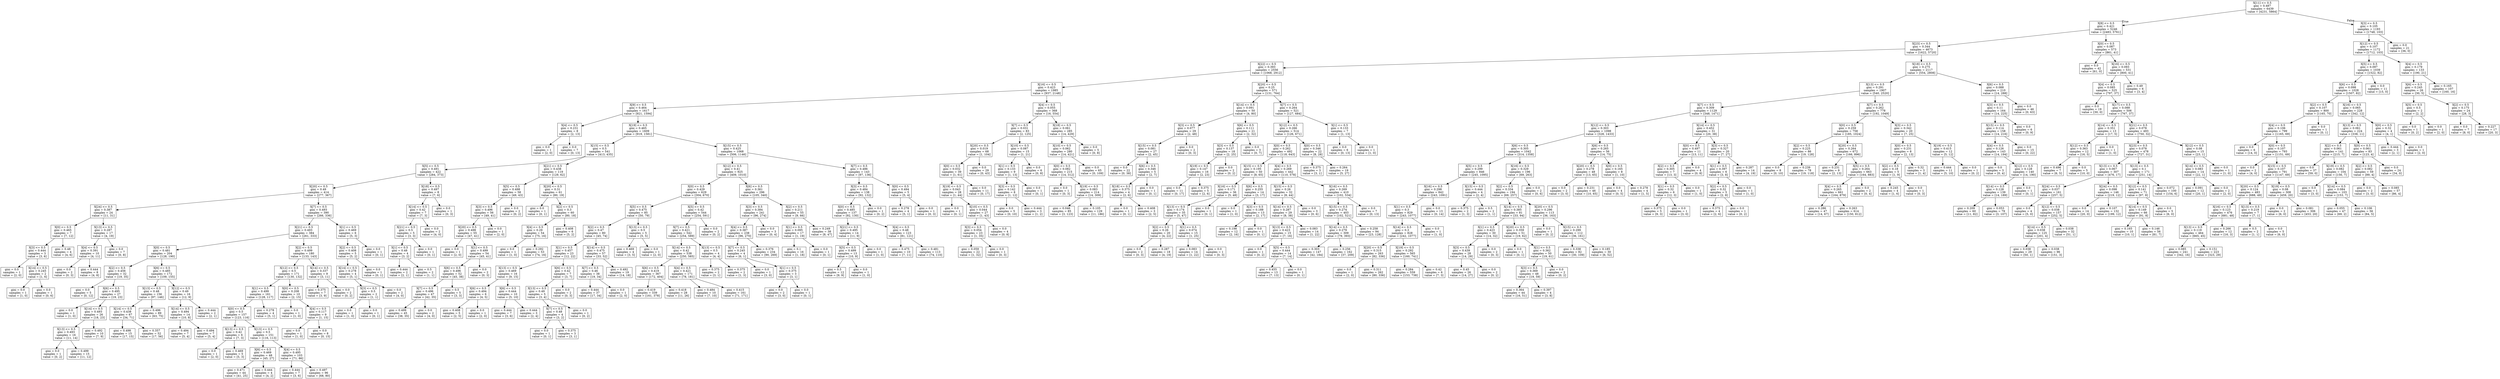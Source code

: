 digraph Tree {
node [shape=box] ;
0 [label="X[11] <= 0.5\ngini = 0.487\nsamples = 6439\nvalue = [4231, 5864]"] ;
1 [label="X[8] <= 0.5\ngini = 0.421\nsamples = 5246\nvalue = [2483, 5761]"] ;
0 -> 1 [labeldistance=2.5, labelangle=45, headlabel="True"] ;
2 [label="X[23] <= 0.5\ngini = 0.344\nsamples = 4673\nvalue = [1622, 5720]"] ;
1 -> 2 ;
3 [label="X[22] <= 0.5\ngini = 0.393\nsamples = 2556\nvalue = [1068, 2912]"] ;
2 -> 3 ;
4 [label="X[16] <= 0.5\ngini = 0.423\nsamples = 1985\nvalue = [937, 2148]"] ;
3 -> 4 ;
5 [label="X[9] <= 0.5\ngini = 0.464\nsamples = 1617\nvalue = [921, 1594]"] ;
4 -> 5 ;
6 [label="X[4] <= 0.5\ngini = 0.231\nsamples = 8\nvalue = [2, 13]"] ;
5 -> 6 ;
7 [label="gini = 0.0\nsamples = 1\nvalue = [2, 0]"] ;
6 -> 7 ;
8 [label="gini = 0.0\nsamples = 7\nvalue = [0, 13]"] ;
6 -> 8 ;
9 [label="X[19] <= 0.5\ngini = 0.465\nsamples = 1609\nvalue = [919, 1581]"] ;
5 -> 9 ;
10 [label="X[15] <= 0.5\ngini = 0.5\nsamples = 541\nvalue = [413, 435]"] ;
9 -> 10 ;
11 [label="X[5] <= 0.5\ngini = 0.491\nsamples = 422\nvalue = [284, 373]"] ;
10 -> 11 ;
12 [label="X[20] <= 0.5\ngini = 0.49\nsamples = 414\nvalue = [277, 367]"] ;
11 -> 12 ;
13 [label="X[24] <= 0.5\ngini = 0.387\nsamples = 24\nvalue = [11, 31]"] ;
12 -> 13 ;
14 [label="X[0] <= 0.5\ngini = 0.465\nsamples = 7\nvalue = [7, 12]"] ;
13 -> 14 ;
15 [label="X[3] <= 0.5\ngini = 0.444\nsamples = 3\nvalue = [3, 6]"] ;
14 -> 15 ;
16 [label="gini = 0.0\nsamples = 1\nvalue = [2, 0]"] ;
15 -> 16 ;
17 [label="X[14] <= 0.5\ngini = 0.245\nsamples = 2\nvalue = [1, 6]"] ;
15 -> 17 ;
18 [label="gini = 0.0\nsamples = 1\nvalue = [1, 0]"] ;
17 -> 18 ;
19 [label="gini = 0.0\nsamples = 1\nvalue = [0, 6]"] ;
17 -> 19 ;
20 [label="gini = 0.48\nsamples = 4\nvalue = [4, 6]"] ;
14 -> 20 ;
21 [label="X[13] <= 0.5\ngini = 0.287\nsamples = 17\nvalue = [4, 19]"] ;
13 -> 21 ;
22 [label="X[4] <= 0.5\ngini = 0.391\nsamples = 10\nvalue = [4, 11]"] ;
21 -> 22 ;
23 [label="gini = 0.0\nsamples = 2\nvalue = [0, 3]"] ;
22 -> 23 ;
24 [label="gini = 0.444\nsamples = 8\nvalue = [4, 8]"] ;
22 -> 24 ;
25 [label="gini = 0.0\nsamples = 7\nvalue = [0, 8]"] ;
21 -> 25 ;
26 [label="X[7] <= 0.5\ngini = 0.493\nsamples = 390\nvalue = [266, 336]"] ;
12 -> 26 ;
27 [label="X[21] <= 0.5\ngini = 0.493\nsamples = 384\nvalue = [261, 333]"] ;
26 -> 27 ;
28 [label="X[0] <= 0.5\ngini = 0.481\nsamples = 204\nvalue = [128, 190]"] ;
27 -> 28 ;
29 [label="X[2] <= 0.5\ngini = 0.456\nsamples = 32\nvalue = [19, 35]"] ;
28 -> 29 ;
30 [label="gini = 0.0\nsamples = 5\nvalue = [0, 12]"] ;
29 -> 30 ;
31 [label="X[6] <= 0.5\ngini = 0.495\nsamples = 27\nvalue = [19, 23]"] ;
29 -> 31 ;
32 [label="gini = 0.0\nsamples = 1\nvalue = [1, 0]"] ;
31 -> 32 ;
33 [label="X[14] <= 0.5\ngini = 0.493\nsamples = 26\nvalue = [18, 23]"] ;
31 -> 33 ;
34 [label="X[13] <= 0.5\ngini = 0.493\nsamples = 16\nvalue = [11, 14]"] ;
33 -> 34 ;
35 [label="gini = 0.0\nsamples = 1\nvalue = [0, 2]"] ;
34 -> 35 ;
36 [label="gini = 0.499\nsamples = 15\nvalue = [11, 12]"] ;
34 -> 36 ;
37 [label="gini = 0.492\nsamples = 10\nvalue = [7, 9]"] ;
33 -> 37 ;
38 [label="X[6] <= 0.5\ngini = 0.485\nsamples = 172\nvalue = [109, 155]"] ;
28 -> 38 ;
39 [label="X[13] <= 0.5\ngini = 0.48\nsamples = 156\nvalue = [97, 146]"] ;
38 -> 39 ;
40 [label="X[14] <= 0.5\ngini = 0.438\nsamples = 67\nvalue = [34, 71]"] ;
39 -> 40 ;
41 [label="gini = 0.498\nsamples = 15\nvalue = [17, 15]"] ;
40 -> 41 ;
42 [label="gini = 0.357\nsamples = 52\nvalue = [17, 56]"] ;
40 -> 42 ;
43 [label="gini = 0.496\nsamples = 89\nvalue = [63, 75]"] ;
39 -> 43 ;
44 [label="X[12] <= 0.5\ngini = 0.49\nsamples = 16\nvalue = [12, 9]"] ;
38 -> 44 ;
45 [label="X[14] <= 0.5\ngini = 0.494\nsamples = 14\nvalue = [10, 8]"] ;
44 -> 45 ;
46 [label="gini = 0.494\nsamples = 7\nvalue = [5, 4]"] ;
45 -> 46 ;
47 [label="gini = 0.494\nsamples = 7\nvalue = [5, 4]"] ;
45 -> 47 ;
48 [label="gini = 0.444\nsamples = 2\nvalue = [2, 1]"] ;
44 -> 48 ;
49 [label="X[2] <= 0.5\ngini = 0.499\nsamples = 180\nvalue = [133, 143]"] ;
27 -> 49 ;
50 [label="X[12] <= 0.5\ngini = 0.5\nsamples = 171\nvalue = [130, 132]"] ;
49 -> 50 ;
51 [label="X[1] <= 0.5\ngini = 0.499\nsamples = 161\nvalue = [128, 117]"] ;
50 -> 51 ;
52 [label="X[0] <= 0.5\ngini = 0.5\nsamples = 157\nvalue = [123, 116]"] ;
51 -> 52 ;
53 [label="X[13] <= 0.5\ngini = 0.42\nsamples = 6\nvalue = [7, 3]"] ;
52 -> 53 ;
54 [label="gini = 0.0\nsamples = 1\nvalue = [2, 0]"] ;
53 -> 54 ;
55 [label="gini = 0.469\nsamples = 5\nvalue = [5, 3]"] ;
53 -> 55 ;
56 [label="X[13] <= 0.5\ngini = 0.5\nsamples = 151\nvalue = [116, 113]"] ;
52 -> 56 ;
57 [label="X[6] <= 0.5\ngini = 0.469\nsamples = 48\nvalue = [45, 27]"] ;
56 -> 57 ;
58 [label="gini = 0.471\nsamples = 44\nvalue = [41, 25]"] ;
57 -> 58 ;
59 [label="gini = 0.444\nsamples = 4\nvalue = [4, 2]"] ;
57 -> 59 ;
60 [label="X[4] <= 0.5\ngini = 0.495\nsamples = 103\nvalue = [71, 86]"] ;
56 -> 60 ;
61 [label="gini = 0.444\nsamples = 7\nvalue = [3, 6]"] ;
60 -> 61 ;
62 [label="gini = 0.497\nsamples = 96\nvalue = [68, 80]"] ;
60 -> 62 ;
63 [label="gini = 0.278\nsamples = 4\nvalue = [5, 1]"] ;
51 -> 63 ;
64 [label="X[0] <= 0.5\ngini = 0.208\nsamples = 10\nvalue = [2, 15]"] ;
50 -> 64 ;
65 [label="gini = 0.0\nsamples = 1\nvalue = [1, 0]"] ;
64 -> 65 ;
66 [label="X[4] <= 0.5\ngini = 0.117\nsamples = 9\nvalue = [1, 15]"] ;
64 -> 66 ;
67 [label="gini = 0.0\nsamples = 1\nvalue = [1, 0]"] ;
66 -> 67 ;
68 [label="gini = 0.0\nsamples = 8\nvalue = [0, 15]"] ;
66 -> 68 ;
69 [label="X[14] <= 0.5\ngini = 0.337\nsamples = 9\nvalue = [3, 11]"] ;
49 -> 69 ;
70 [label="gini = 0.375\nsamples = 7\nvalue = [3, 9]"] ;
69 -> 70 ;
71 [label="gini = 0.0\nsamples = 2\nvalue = [0, 2]"] ;
69 -> 71 ;
72 [label="X[1] <= 0.5\ngini = 0.469\nsamples = 6\nvalue = [5, 3]"] ;
26 -> 72 ;
73 [label="X[2] <= 0.5\ngini = 0.408\nsamples = 5\nvalue = [5, 2]"] ;
72 -> 73 ;
74 [label="X[14] <= 0.5\ngini = 0.278\nsamples = 4\nvalue = [5, 1]"] ;
73 -> 74 ;
75 [label="X[3] <= 0.5\ngini = 0.5\nsamples = 2\nvalue = [1, 1]"] ;
74 -> 75 ;
76 [label="gini = 0.0\nsamples = 1\nvalue = [1, 0]"] ;
75 -> 76 ;
77 [label="gini = 0.0\nsamples = 1\nvalue = [0, 1]"] ;
75 -> 77 ;
78 [label="gini = 0.0\nsamples = 2\nvalue = [4, 0]"] ;
74 -> 78 ;
79 [label="gini = 0.0\nsamples = 1\nvalue = [0, 1]"] ;
73 -> 79 ;
80 [label="gini = 0.0\nsamples = 1\nvalue = [0, 1]"] ;
72 -> 80 ;
81 [label="X[18] <= 0.5\ngini = 0.497\nsamples = 8\nvalue = [7, 6]"] ;
11 -> 81 ;
82 [label="X[14] <= 0.5\ngini = 0.42\nsamples = 7\nvalue = [7, 3]"] ;
81 -> 82 ;
83 [label="X[21] <= 0.5\ngini = 0.5\nsamples = 5\nvalue = [3, 3]"] ;
82 -> 83 ;
84 [label="X[1] <= 0.5\ngini = 0.48\nsamples = 4\nvalue = [3, 2]"] ;
83 -> 84 ;
85 [label="gini = 0.444\nsamples = 2\nvalue = [2, 1]"] ;
84 -> 85 ;
86 [label="gini = 0.5\nsamples = 2\nvalue = [1, 1]"] ;
84 -> 86 ;
87 [label="gini = 0.0\nsamples = 1\nvalue = [0, 1]"] ;
83 -> 87 ;
88 [label="gini = 0.0\nsamples = 2\nvalue = [4, 0]"] ;
82 -> 88 ;
89 [label="gini = 0.0\nsamples = 1\nvalue = [0, 3]"] ;
81 -> 89 ;
90 [label="X[21] <= 0.5\ngini = 0.438\nsamples = 119\nvalue = [129, 62]"] ;
10 -> 90 ;
91 [label="X[5] <= 0.5\ngini = 0.498\nsamples = 58\nvalue = [49, 43]"] ;
90 -> 91 ;
92 [label="X[3] <= 0.5\ngini = 0.496\nsamples = 56\nvalue = [49, 41]"] ;
91 -> 92 ;
93 [label="X[20] <= 0.5\ngini = 0.498\nsamples = 55\nvalue = [47, 41]"] ;
92 -> 93 ;
94 [label="gini = 0.0\nsamples = 1\nvalue = [2, 0]"] ;
93 -> 94 ;
95 [label="X[1] <= 0.5\ngini = 0.499\nsamples = 54\nvalue = [45, 41]"] ;
93 -> 95 ;
96 [label="X[6] <= 0.5\ngini = 0.496\nsamples = 52\nvalue = [45, 38]"] ;
95 -> 96 ;
97 [label="X[7] <= 0.5\ngini = 0.496\nsamples = 47\nvalue = [42, 35]"] ;
96 -> 97 ;
98 [label="gini = 0.499\nsamples = 45\nvalue = [38, 35]"] ;
97 -> 98 ;
99 [label="gini = 0.0\nsamples = 2\nvalue = [4, 0]"] ;
97 -> 99 ;
100 [label="gini = 0.5\nsamples = 5\nvalue = [3, 3]"] ;
96 -> 100 ;
101 [label="gini = 0.0\nsamples = 2\nvalue = [0, 3]"] ;
95 -> 101 ;
102 [label="gini = 0.0\nsamples = 1\nvalue = [2, 0]"] ;
92 -> 102 ;
103 [label="gini = 0.0\nsamples = 2\nvalue = [0, 2]"] ;
91 -> 103 ;
104 [label="X[20] <= 0.5\ngini = 0.31\nsamples = 61\nvalue = [80, 19]"] ;
90 -> 104 ;
105 [label="gini = 0.0\nsamples = 1\nvalue = [0, 1]"] ;
104 -> 105 ;
106 [label="X[2] <= 0.5\ngini = 0.3\nsamples = 60\nvalue = [80, 18]"] ;
104 -> 106 ;
107 [label="X[4] <= 0.5\ngini = 0.29\nsamples = 54\nvalue = [75, 16]"] ;
106 -> 107 ;
108 [label="gini = 0.0\nsamples = 1\nvalue = [1, 0]"] ;
107 -> 108 ;
109 [label="gini = 0.292\nsamples = 53\nvalue = [74, 16]"] ;
107 -> 109 ;
110 [label="gini = 0.408\nsamples = 6\nvalue = [5, 2]"] ;
106 -> 110 ;
111 [label="X[15] <= 0.5\ngini = 0.425\nsamples = 1068\nvalue = [506, 1146]"] ;
9 -> 111 ;
112 [label="X[12] <= 0.5\ngini = 0.41\nsamples = 925\nvalue = [409, 1010]"] ;
111 -> 112 ;
113 [label="X[0] <= 0.5\ngini = 0.429\nsamples = 629\nvalue = [304, 670]"] ;
112 -> 113 ;
114 [label="X[5] <= 0.5\ngini = 0.475\nsamples = 85\nvalue = [50, 79]"] ;
113 -> 114 ;
115 [label="X[2] <= 0.5\ngini = 0.47\nsamples = 80\nvalue = [45, 74]"] ;
114 -> 115 ;
116 [label="X[1] <= 0.5\ngini = 0.457\nsamples = 23\nvalue = [12, 22]"] ;
115 -> 116 ;
117 [label="X[13] <= 0.5\ngini = 0.469\nsamples = 16\nvalue = [9, 15]"] ;
116 -> 117 ;
118 [label="X[6] <= 0.5\ngini = 0.494\nsamples = 6\nvalue = [4, 5]"] ;
117 -> 118 ;
119 [label="gini = 0.408\nsamples = 5\nvalue = [2, 5]"] ;
118 -> 119 ;
120 [label="gini = 0.0\nsamples = 1\nvalue = [2, 0]"] ;
118 -> 120 ;
121 [label="X[6] <= 0.5\ngini = 0.444\nsamples = 10\nvalue = [5, 10]"] ;
117 -> 121 ;
122 [label="gini = 0.444\nsamples = 7\nvalue = [3, 6]"] ;
121 -> 122 ;
123 [label="gini = 0.444\nsamples = 3\nvalue = [2, 4]"] ;
121 -> 123 ;
124 [label="X[6] <= 0.5\ngini = 0.42\nsamples = 7\nvalue = [3, 7]"] ;
116 -> 124 ;
125 [label="X[13] <= 0.5\ngini = 0.49\nsamples = 5\nvalue = [3, 4]"] ;
124 -> 125 ;
126 [label="X[7] <= 0.5\ngini = 0.48\nsamples = 4\nvalue = [3, 2]"] ;
125 -> 126 ;
127 [label="gini = 0.0\nsamples = 1\nvalue = [0, 1]"] ;
126 -> 127 ;
128 [label="gini = 0.375\nsamples = 3\nvalue = [3, 1]"] ;
126 -> 128 ;
129 [label="gini = 0.0\nsamples = 1\nvalue = [0, 2]"] ;
125 -> 129 ;
130 [label="gini = 0.0\nsamples = 2\nvalue = [0, 3]"] ;
124 -> 130 ;
131 [label="X[14] <= 0.5\ngini = 0.475\nsamples = 57\nvalue = [33, 52]"] ;
115 -> 131 ;
132 [label="X[7] <= 0.5\ngini = 0.46\nsamples = 38\nvalue = [19, 34]"] ;
131 -> 132 ;
133 [label="gini = 0.444\nsamples = 37\nvalue = [17, 34]"] ;
132 -> 133 ;
134 [label="gini = 0.0\nsamples = 1\nvalue = [2, 0]"] ;
132 -> 134 ;
135 [label="gini = 0.492\nsamples = 19\nvalue = [14, 18]"] ;
131 -> 135 ;
136 [label="X[13] <= 0.5\ngini = 0.5\nsamples = 5\nvalue = [5, 5]"] ;
114 -> 136 ;
137 [label="gini = 0.469\nsamples = 4\nvalue = [3, 5]"] ;
136 -> 137 ;
138 [label="gini = 0.0\nsamples = 1\nvalue = [2, 0]"] ;
136 -> 138 ;
139 [label="X[5] <= 0.5\ngini = 0.42\nsamples = 544\nvalue = [254, 591]"] ;
113 -> 139 ;
140 [label="X[7] <= 0.5\ngini = 0.421\nsamples = 542\nvalue = [254, 589]"] ;
139 -> 140 ;
141 [label="X[14] <= 0.5\ngini = 0.42\nsamples = 538\nvalue = [250, 585]"] ;
140 -> 141 ;
142 [label="X[6] <= 0.5\ngini = 0.419\nsamples = 367\nvalue = [172, 404]"] ;
141 -> 142 ;
143 [label="gini = 0.419\nsamples = 339\nvalue = [161, 378]"] ;
142 -> 143 ;
144 [label="gini = 0.418\nsamples = 28\nvalue = [11, 26]"] ;
142 -> 144 ;
145 [label="X[4] <= 0.5\ngini = 0.421\nsamples = 171\nvalue = [78, 181]"] ;
141 -> 145 ;
146 [label="gini = 0.484\nsamples = 10\nvalue = [7, 10]"] ;
145 -> 146 ;
147 [label="gini = 0.415\nsamples = 161\nvalue = [71, 171]"] ;
145 -> 147 ;
148 [label="X[13] <= 0.5\ngini = 0.5\nsamples = 4\nvalue = [4, 4]"] ;
140 -> 148 ;
149 [label="gini = 0.375\nsamples = 2\nvalue = [3, 1]"] ;
148 -> 149 ;
150 [label="gini = 0.375\nsamples = 2\nvalue = [1, 3]"] ;
148 -> 150 ;
151 [label="gini = 0.0\nsamples = 2\nvalue = [0, 2]"] ;
139 -> 151 ;
152 [label="X[6] <= 0.5\ngini = 0.361\nsamples = 296\nvalue = [105, 340]"] ;
112 -> 152 ;
153 [label="X[3] <= 0.5\ngini = 0.384\nsamples = 241\nvalue = [96, 274]"] ;
152 -> 153 ;
154 [label="X[4] <= 0.5\ngini = 0.387\nsamples = 238\nvalue = [96, 270]"] ;
153 -> 154 ;
155 [label="X[7] <= 0.5\ngini = 0.245\nsamples = 4\nvalue = [6, 1]"] ;
154 -> 155 ;
156 [label="gini = 0.0\nsamples = 1\nvalue = [3, 0]"] ;
155 -> 156 ;
157 [label="X[1] <= 0.5\ngini = 0.375\nsamples = 3\nvalue = [3, 1]"] ;
155 -> 157 ;
158 [label="gini = 0.0\nsamples = 2\nvalue = [3, 0]"] ;
157 -> 158 ;
159 [label="gini = 0.0\nsamples = 1\nvalue = [0, 1]"] ;
157 -> 159 ;
160 [label="gini = 0.376\nsamples = 234\nvalue = [90, 269]"] ;
154 -> 160 ;
161 [label="gini = 0.0\nsamples = 3\nvalue = [0, 4]"] ;
153 -> 161 ;
162 [label="X[2] <= 0.5\ngini = 0.211\nsamples = 55\nvalue = [9, 66]"] ;
152 -> 162 ;
163 [label="X[1] <= 0.5\ngini = 0.095\nsamples = 17\nvalue = [1, 19]"] ;
162 -> 163 ;
164 [label="gini = 0.1\nsamples = 16\nvalue = [1, 18]"] ;
163 -> 164 ;
165 [label="gini = 0.0\nsamples = 1\nvalue = [0, 1]"] ;
163 -> 165 ;
166 [label="gini = 0.249\nsamples = 38\nvalue = [8, 47]"] ;
162 -> 166 ;
167 [label="X[7] <= 0.5\ngini = 0.486\nsamples = 143\nvalue = [97, 136]"] ;
111 -> 167 ;
168 [label="X[3] <= 0.5\ngini = 0.484\nsamples = 138\nvalue = [92, 132]"] ;
167 -> 168 ;
169 [label="X[0] <= 0.5\ngini = 0.485\nsamples = 137\nvalue = [92, 130]"] ;
168 -> 169 ;
170 [label="X[21] <= 0.5\ngini = 0.495\nsamples = 14\nvalue = [11, 9]"] ;
169 -> 170 ;
171 [label="X[5] <= 0.5\ngini = 0.499\nsamples = 13\nvalue = [10, 9]"] ;
170 -> 171 ;
172 [label="gini = 0.5\nsamples = 12\nvalue = [9, 9]"] ;
171 -> 172 ;
173 [label="gini = 0.0\nsamples = 1\nvalue = [1, 0]"] ;
171 -> 173 ;
174 [label="gini = 0.0\nsamples = 1\nvalue = [1, 0]"] ;
170 -> 174 ;
175 [label="X[4] <= 0.5\ngini = 0.48\nsamples = 123\nvalue = [81, 121]"] ;
169 -> 175 ;
176 [label="gini = 0.475\nsamples = 10\nvalue = [7, 11]"] ;
175 -> 176 ;
177 [label="gini = 0.481\nsamples = 113\nvalue = [74, 110]"] ;
175 -> 177 ;
178 [label="gini = 0.0\nsamples = 1\nvalue = [0, 2]"] ;
168 -> 178 ;
179 [label="X[0] <= 0.5\ngini = 0.494\nsamples = 5\nvalue = [5, 4]"] ;
167 -> 179 ;
180 [label="gini = 0.278\nsamples = 4\nvalue = [5, 1]"] ;
179 -> 180 ;
181 [label="gini = 0.0\nsamples = 1\nvalue = [0, 3]"] ;
179 -> 181 ;
182 [label="X[4] <= 0.5\ngini = 0.055\nsamples = 368\nvalue = [16, 554]"] ;
4 -> 182 ;
183 [label="X[7] <= 0.5\ngini = 0.031\nsamples = 83\nvalue = [2, 125]"] ;
182 -> 183 ;
184 [label="X[20] <= 0.5\ngini = 0.019\nsamples = 68\nvalue = [1, 104]"] ;
183 -> 184 ;
185 [label="X[0] <= 0.5\ngini = 0.032\nsamples = 39\nvalue = [1, 61]"] ;
184 -> 185 ;
186 [label="X[19] <= 0.5\ngini = 0.043\nsamples = 28\nvalue = [1, 44]"] ;
185 -> 186 ;
187 [label="gini = 0.0\nsamples = 1\nvalue = [0, 1]"] ;
186 -> 187 ;
188 [label="X[10] <= 0.5\ngini = 0.044\nsamples = 27\nvalue = [1, 43]"] ;
186 -> 188 ;
189 [label="X[3] <= 0.5\ngini = 0.054\nsamples = 23\nvalue = [1, 35]"] ;
188 -> 189 ;
190 [label="gini = 0.059\nsamples = 22\nvalue = [1, 32]"] ;
189 -> 190 ;
191 [label="gini = 0.0\nsamples = 1\nvalue = [0, 3]"] ;
189 -> 191 ;
192 [label="gini = 0.0\nsamples = 4\nvalue = [0, 8]"] ;
188 -> 192 ;
193 [label="gini = 0.0\nsamples = 11\nvalue = [0, 17]"] ;
185 -> 193 ;
194 [label="gini = 0.0\nsamples = 29\nvalue = [0, 43]"] ;
184 -> 194 ;
195 [label="X[10] <= 0.5\ngini = 0.087\nsamples = 15\nvalue = [1, 21]"] ;
183 -> 195 ;
196 [label="X[1] <= 0.5\ngini = 0.133\nsamples = 9\nvalue = [1, 13]"] ;
195 -> 196 ;
197 [label="X[3] <= 0.5\ngini = 0.142\nsamples = 8\nvalue = [1, 12]"] ;
196 -> 197 ;
198 [label="gini = 0.0\nsamples = 5\nvalue = [0, 10]"] ;
197 -> 198 ;
199 [label="gini = 0.444\nsamples = 3\nvalue = [1, 2]"] ;
197 -> 199 ;
200 [label="gini = 0.0\nsamples = 1\nvalue = [0, 1]"] ;
196 -> 200 ;
201 [label="gini = 0.0\nsamples = 6\nvalue = [0, 8]"] ;
195 -> 201 ;
202 [label="X[18] <= 0.5\ngini = 0.061\nsamples = 285\nvalue = [14, 429]"] ;
182 -> 202 ;
203 [label="X[10] <= 0.5\ngini = 0.062\nsamples = 280\nvalue = [14, 421]"] ;
202 -> 203 ;
204 [label="X[0] <= 0.5\ngini = 0.082\nsamples = 215\nvalue = [14, 312]"] ;
203 -> 204 ;
205 [label="gini = 0.0\nsamples = 1\nvalue = [0, 3]"] ;
204 -> 205 ;
206 [label="X[19] <= 0.5\ngini = 0.083\nsamples = 214\nvalue = [14, 309]"] ;
204 -> 206 ;
207 [label="gini = 0.046\nsamples = 85\nvalue = [3, 123]"] ;
206 -> 207 ;
208 [label="gini = 0.105\nsamples = 129\nvalue = [11, 186]"] ;
206 -> 208 ;
209 [label="gini = 0.0\nsamples = 65\nvalue = [0, 109]"] ;
203 -> 209 ;
210 [label="gini = 0.0\nsamples = 5\nvalue = [0, 8]"] ;
202 -> 210 ;
211 [label="X[20] <= 0.5\ngini = 0.25\nsamples = 571\nvalue = [131, 764]"] ;
3 -> 211 ;
212 [label="X[14] <= 0.5\ngini = 0.091\nsamples = 50\nvalue = [4, 80]"] ;
211 -> 212 ;
213 [label="X[3] <= 0.5\ngini = 0.077\nsamples = 29\nvalue = [2, 48]"] ;
212 -> 213 ;
214 [label="X[15] <= 0.5\ngini = 0.081\nsamples = 27\nvalue = [2, 45]"] ;
213 -> 214 ;
215 [label="gini = 0.0\nsamples = 22\nvalue = [0, 38]"] ;
214 -> 215 ;
216 [label="X[6] <= 0.5\ngini = 0.346\nsamples = 5\nvalue = [2, 7]"] ;
214 -> 216 ;
217 [label="X[18] <= 0.5\ngini = 0.375\nsamples = 4\nvalue = [2, 6]"] ;
216 -> 217 ;
218 [label="gini = 0.0\nsamples = 1\nvalue = [0, 1]"] ;
217 -> 218 ;
219 [label="gini = 0.408\nsamples = 3\nvalue = [2, 5]"] ;
217 -> 219 ;
220 [label="gini = 0.0\nsamples = 1\nvalue = [0, 1]"] ;
216 -> 220 ;
221 [label="gini = 0.0\nsamples = 2\nvalue = [0, 3]"] ;
213 -> 221 ;
222 [label="X[6] <= 0.5\ngini = 0.111\nsamples = 21\nvalue = [2, 32]"] ;
212 -> 222 ;
223 [label="X[3] <= 0.5\ngini = 0.137\nsamples = 18\nvalue = [2, 25]"] ;
222 -> 223 ;
224 [label="X[19] <= 0.5\ngini = 0.147\nsamples = 16\nvalue = [2, 23]"] ;
223 -> 224 ;
225 [label="gini = 0.0\nsamples = 11\nvalue = [0, 17]"] ;
224 -> 225 ;
226 [label="gini = 0.375\nsamples = 5\nvalue = [2, 6]"] ;
224 -> 226 ;
227 [label="gini = 0.0\nsamples = 2\nvalue = [0, 2]"] ;
223 -> 227 ;
228 [label="gini = 0.0\nsamples = 3\nvalue = [0, 7]"] ;
222 -> 228 ;
229 [label="X[7] <= 0.5\ngini = 0.264\nsamples = 521\nvalue = [127, 684]"] ;
211 -> 229 ;
230 [label="X[12] <= 0.5\ngini = 0.266\nsamples = 514\nvalue = [126, 671]"] ;
229 -> 230 ;
231 [label="X[0] <= 0.5\ngini = 0.262\nsamples = 492\nvalue = [118, 643]"] ;
230 -> 231 ;
232 [label="X[15] <= 0.5\ngini = 0.195\nsamples = 50\nvalue = [8, 65]"] ;
231 -> 232 ;
233 [label="X[16] <= 0.5\ngini = 0.171\nsamples = 36\nvalue = [5, 48]"] ;
232 -> 233 ;
234 [label="X[13] <= 0.5\ngini = 0.174\nsamples = 35\nvalue = [5, 47]"] ;
233 -> 234 ;
235 [label="X[2] <= 0.5\ngini = 0.26\nsamples = 20\nvalue = [4, 22]"] ;
234 -> 235 ;
236 [label="gini = 0.0\nsamples = 2\nvalue = [0, 3]"] ;
235 -> 236 ;
237 [label="gini = 0.287\nsamples = 18\nvalue = [4, 19]"] ;
235 -> 237 ;
238 [label="X[1] <= 0.5\ngini = 0.074\nsamples = 15\nvalue = [1, 25]"] ;
234 -> 238 ;
239 [label="gini = 0.083\nsamples = 14\nvalue = [1, 22]"] ;
238 -> 239 ;
240 [label="gini = 0.0\nsamples = 1\nvalue = [0, 3]"] ;
238 -> 240 ;
241 [label="gini = 0.0\nsamples = 1\nvalue = [0, 1]"] ;
233 -> 241 ;
242 [label="X[6] <= 0.5\ngini = 0.255\nsamples = 14\nvalue = [3, 17]"] ;
232 -> 242 ;
243 [label="gini = 0.0\nsamples = 1\nvalue = [1, 0]"] ;
242 -> 243 ;
244 [label="X[3] <= 0.5\ngini = 0.188\nsamples = 13\nvalue = [2, 17]"] ;
242 -> 244 ;
245 [label="gini = 0.198\nsamples = 12\nvalue = [2, 16]"] ;
244 -> 245 ;
246 [label="gini = 0.0\nsamples = 1\nvalue = [0, 1]"] ;
244 -> 246 ;
247 [label="X[4] <= 0.5\ngini = 0.269\nsamples = 442\nvalue = [110, 578]"] ;
231 -> 247 ;
248 [label="X[15] <= 0.5\ngini = 0.26\nsamples = 32\nvalue = [8, 44]"] ;
247 -> 248 ;
249 [label="X[14] <= 0.5\ngini = 0.287\nsamples = 29\nvalue = [8, 38]"] ;
248 -> 249 ;
250 [label="X[13] <= 0.5\ngini = 0.423\nsamples = 15\nvalue = [7, 16]"] ;
249 -> 250 ;
251 [label="gini = 0.0\nsamples = 1\nvalue = [0, 2]"] ;
250 -> 251 ;
252 [label="X[5] <= 0.5\ngini = 0.444\nsamples = 14\nvalue = [7, 14]"] ;
250 -> 252 ;
253 [label="gini = 0.455\nsamples = 13\nvalue = [7, 13]"] ;
252 -> 253 ;
254 [label="gini = 0.0\nsamples = 1\nvalue = [0, 1]"] ;
252 -> 254 ;
255 [label="gini = 0.083\nsamples = 14\nvalue = [1, 22]"] ;
249 -> 255 ;
256 [label="gini = 0.0\nsamples = 3\nvalue = [0, 6]"] ;
248 -> 256 ;
257 [label="X[16] <= 0.5\ngini = 0.269\nsamples = 410\nvalue = [102, 534]"] ;
247 -> 257 ;
258 [label="X[15] <= 0.5\ngini = 0.274\nsamples = 403\nvalue = [102, 521]"] ;
257 -> 258 ;
259 [label="X[14] <= 0.5\ngini = 0.279\nsamples = 309\nvalue = [79, 393]"] ;
258 -> 259 ;
260 [label="gini = 0.303\nsamples = 147\nvalue = [42, 184]"] ;
259 -> 260 ;
261 [label="gini = 0.256\nsamples = 162\nvalue = [37, 209]"] ;
259 -> 261 ;
262 [label="gini = 0.258\nsamples = 94\nvalue = [23, 128]"] ;
258 -> 262 ;
263 [label="gini = 0.0\nsamples = 7\nvalue = [0, 13]"] ;
257 -> 263 ;
264 [label="X[0] <= 0.5\ngini = 0.346\nsamples = 22\nvalue = [8, 28]"] ;
230 -> 264 ;
265 [label="gini = 0.375\nsamples = 3\nvalue = [3, 1]"] ;
264 -> 265 ;
266 [label="gini = 0.264\nsamples = 19\nvalue = [5, 27]"] ;
264 -> 266 ;
267 [label="X[1] <= 0.5\ngini = 0.133\nsamples = 7\nvalue = [1, 13]"] ;
229 -> 267 ;
268 [label="gini = 0.0\nsamples = 6\nvalue = [0, 13]"] ;
267 -> 268 ;
269 [label="gini = 0.0\nsamples = 1\nvalue = [1, 0]"] ;
267 -> 269 ;
270 [label="X[18] <= 0.5\ngini = 0.275\nsamples = 2117\nvalue = [554, 2808]"] ;
2 -> 270 ;
271 [label="X[13] <= 0.5\ngini = 0.291\nsamples = 1907\nvalue = [540, 2520]"] ;
270 -> 271 ;
272 [label="X[7] <= 0.5\ngini = 0.309\nsamples = 1129\nvalue = [348, 1471]"] ;
271 -> 272 ;
273 [label="X[12] <= 0.5\ngini = 0.303\nsamples = 1098\nvalue = [328, 1433]"] ;
272 -> 273 ;
274 [label="X[6] <= 0.5\ngini = 0.305\nsamples = 1042\nvalue = [314, 1358]"] ;
273 -> 274 ;
275 [label="X[5] <= 0.5\ngini = 0.299\nsamples = 846\nvalue = [245, 1095]"] ;
274 -> 275 ;
276 [label="X[16] <= 0.5\ngini = 0.298\nsamples = 842\nvalue = [243, 1091]"] ;
275 -> 276 ;
277 [label="X[1] <= 0.5\ngini = 0.3\nsamples = 829\nvalue = [243, 1077]"] ;
276 -> 277 ;
278 [label="X[14] <= 0.5\ngini = 0.3\nsamples = 828\nvalue = [242, 1077]"] ;
277 -> 278 ;
279 [label="X[20] <= 0.5\ngini = 0.315\nsamples = 263\nvalue = [82, 336]"] ;
278 -> 279 ;
280 [label="gini = 0.0\nsamples = 1\nvalue = [2, 0]"] ;
279 -> 280 ;
281 [label="gini = 0.311\nsamples = 262\nvalue = [80, 336]"] ;
279 -> 281 ;
282 [label="X[19] <= 0.5\ngini = 0.292\nsamples = 565\nvalue = [160, 741]"] ;
278 -> 282 ;
283 [label="gini = 0.284\nsamples = 559\nvalue = [153, 738]"] ;
282 -> 283 ;
284 [label="gini = 0.42\nsamples = 6\nvalue = [7, 3]"] ;
282 -> 284 ;
285 [label="gini = 0.0\nsamples = 1\nvalue = [1, 0]"] ;
277 -> 285 ;
286 [label="gini = 0.0\nsamples = 13\nvalue = [0, 14]"] ;
276 -> 286 ;
287 [label="X[15] <= 0.5\ngini = 0.444\nsamples = 4\nvalue = [2, 4]"] ;
275 -> 287 ;
288 [label="gini = 0.375\nsamples = 2\nvalue = [1, 3]"] ;
287 -> 288 ;
289 [label="gini = 0.5\nsamples = 2\nvalue = [1, 1]"] ;
287 -> 289 ;
290 [label="X[16] <= 0.5\ngini = 0.329\nsamples = 196\nvalue = [69, 263]"] ;
274 -> 290 ;
291 [label="X[2] <= 0.5\ngini = 0.334\nsamples = 194\nvalue = [69, 257]"] ;
290 -> 291 ;
292 [label="X[14] <= 0.5\ngini = 0.385\nsamples = 81\nvalue = [33, 94]"] ;
291 -> 292 ;
293 [label="X[1] <= 0.5\ngini = 0.423\nsamples = 30\nvalue = [14, 32]"] ;
292 -> 293 ;
294 [label="X[3] <= 0.5\ngini = 0.439\nsamples = 28\nvalue = [14, 29]"] ;
293 -> 294 ;
295 [label="gini = 0.45\nsamples = 26\nvalue = [14, 27]"] ;
294 -> 295 ;
296 [label="gini = 0.0\nsamples = 2\nvalue = [0, 2]"] ;
294 -> 296 ;
297 [label="gini = 0.0\nsamples = 2\nvalue = [0, 3]"] ;
293 -> 297 ;
298 [label="X[20] <= 0.5\ngini = 0.359\nsamples = 51\nvalue = [19, 62]"] ;
292 -> 298 ;
299 [label="gini = 0.0\nsamples = 1\nvalue = [0, 1]"] ;
298 -> 299 ;
300 [label="X[1] <= 0.5\ngini = 0.362\nsamples = 50\nvalue = [19, 61]"] ;
298 -> 300 ;
301 [label="X[3] <= 0.5\ngini = 0.369\nsamples = 48\nvalue = [19, 59]"] ;
300 -> 301 ;
302 [label="gini = 0.364\nsamples = 44\nvalue = [16, 51]"] ;
301 -> 302 ;
303 [label="gini = 0.397\nsamples = 4\nvalue = [3, 8]"] ;
301 -> 303 ;
304 [label="gini = 0.0\nsamples = 2\nvalue = [0, 2]"] ;
300 -> 304 ;
305 [label="X[20] <= 0.5\ngini = 0.296\nsamples = 113\nvalue = [36, 163]"] ;
291 -> 305 ;
306 [label="gini = 0.0\nsamples = 1\nvalue = [0, 2]"] ;
305 -> 306 ;
307 [label="X[15] <= 0.5\ngini = 0.299\nsamples = 112\nvalue = [36, 161]"] ;
305 -> 307 ;
308 [label="gini = 0.338\nsamples = 82\nvalue = [30, 109]"] ;
307 -> 308 ;
309 [label="gini = 0.185\nsamples = 30\nvalue = [6, 52]"] ;
307 -> 309 ;
310 [label="gini = 0.0\nsamples = 2\nvalue = [0, 6]"] ;
290 -> 310 ;
311 [label="X[6] <= 0.5\ngini = 0.265\nsamples = 56\nvalue = [14, 75]"] ;
273 -> 311 ;
312 [label="X[20] <= 0.5\ngini = 0.278\nsamples = 48\nvalue = [13, 65]"] ;
311 -> 312 ;
313 [label="gini = 0.0\nsamples = 2\nvalue = [3, 0]"] ;
312 -> 313 ;
314 [label="gini = 0.231\nsamples = 46\nvalue = [10, 65]"] ;
312 -> 314 ;
315 [label="X[0] <= 0.5\ngini = 0.165\nsamples = 8\nvalue = [1, 10]"] ;
311 -> 315 ;
316 [label="gini = 0.0\nsamples = 4\nvalue = [0, 5]"] ;
315 -> 316 ;
317 [label="gini = 0.278\nsamples = 4\nvalue = [1, 5]"] ;
315 -> 317 ;
318 [label="X[14] <= 0.5\ngini = 0.452\nsamples = 31\nvalue = [20, 38]"] ;
272 -> 318 ;
319 [label="X[0] <= 0.5\ngini = 0.497\nsamples = 11\nvalue = [13, 11]"] ;
318 -> 319 ;
320 [label="X[2] <= 0.5\ngini = 0.305\nsamples = 7\nvalue = [13, 3]"] ;
319 -> 320 ;
321 [label="X[1] <= 0.5\ngini = 0.32\nsamples = 6\nvalue = [12, 3]"] ;
320 -> 321 ;
322 [label="gini = 0.375\nsamples = 5\nvalue = [9, 3]"] ;
321 -> 322 ;
323 [label="gini = 0.0\nsamples = 1\nvalue = [3, 0]"] ;
321 -> 323 ;
324 [label="gini = 0.0\nsamples = 1\nvalue = [1, 0]"] ;
320 -> 324 ;
325 [label="gini = 0.0\nsamples = 4\nvalue = [0, 8]"] ;
319 -> 325 ;
326 [label="X[3] <= 0.5\ngini = 0.327\nsamples = 20\nvalue = [7, 27]"] ;
318 -> 326 ;
327 [label="X[1] <= 0.5\ngini = 0.397\nsamples = 6\nvalue = [3, 8]"] ;
326 -> 327 ;
328 [label="X[2] <= 0.5\ngini = 0.32\nsamples = 5\nvalue = [2, 8]"] ;
327 -> 328 ;
329 [label="gini = 0.375\nsamples = 4\nvalue = [2, 6]"] ;
328 -> 329 ;
330 [label="gini = 0.0\nsamples = 1\nvalue = [0, 2]"] ;
328 -> 330 ;
331 [label="gini = 0.0\nsamples = 1\nvalue = [1, 0]"] ;
327 -> 331 ;
332 [label="gini = 0.287\nsamples = 14\nvalue = [4, 19]"] ;
326 -> 332 ;
333 [label="X[7] <= 0.5\ngini = 0.262\nsamples = 778\nvalue = [192, 1049]"] ;
271 -> 333 ;
334 [label="X[0] <= 0.5\ngini = 0.259\nsamples = 758\nvalue = [185, 1024]"] ;
333 -> 334 ;
335 [label="X[2] <= 0.5\ngini = 0.225\nsamples = 86\nvalue = [19, 128]"] ;
334 -> 335 ;
336 [label="gini = 0.0\nsamples = 8\nvalue = [0, 10]"] ;
335 -> 336 ;
337 [label="gini = 0.239\nsamples = 78\nvalue = [19, 118]"] ;
335 -> 337 ;
338 [label="X[20] <= 0.5\ngini = 0.264\nsamples = 672\nvalue = [166, 896]"] ;
334 -> 338 ;
339 [label="gini = 0.231\nsamples = 9\nvalue = [2, 13]"] ;
338 -> 339 ;
340 [label="X[5] <= 0.5\ngini = 0.264\nsamples = 663\nvalue = [164, 883]"] ;
338 -> 340 ;
341 [label="X[4] <= 0.5\ngini = 0.265\nsamples = 661\nvalue = [164, 879]"] ;
340 -> 341 ;
342 [label="gini = 0.286\nsamples = 47\nvalue = [14, 67]"] ;
341 -> 342 ;
343 [label="gini = 0.263\nsamples = 614\nvalue = [150, 812]"] ;
341 -> 343 ;
344 [label="gini = 0.0\nsamples = 2\nvalue = [0, 4]"] ;
340 -> 344 ;
345 [label="X[3] <= 0.5\ngini = 0.342\nsamples = 20\nvalue = [7, 25]"] ;
333 -> 345 ;
346 [label="X[0] <= 0.5\ngini = 0.231\nsamples = 8\nvalue = [2, 13]"] ;
345 -> 346 ;
347 [label="X[2] <= 0.5\ngini = 0.18\nsamples = 5\nvalue = [1, 9]"] ;
346 -> 347 ;
348 [label="gini = 0.245\nsamples = 4\nvalue = [1, 6]"] ;
347 -> 348 ;
349 [label="gini = 0.0\nsamples = 1\nvalue = [0, 3]"] ;
347 -> 349 ;
350 [label="gini = 0.32\nsamples = 3\nvalue = [1, 4]"] ;
346 -> 350 ;
351 [label="X[19] <= 0.5\ngini = 0.415\nsamples = 12\nvalue = [5, 12]"] ;
345 -> 351 ;
352 [label="gini = 0.444\nsamples = 11\nvalue = [5, 10]"] ;
351 -> 352 ;
353 [label="gini = 0.0\nsamples = 1\nvalue = [0, 2]"] ;
351 -> 353 ;
354 [label="X[6] <= 0.5\ngini = 0.088\nsamples = 210\nvalue = [14, 288]"] ;
270 -> 354 ;
355 [label="X[3] <= 0.5\ngini = 0.11\nsamples = 164\nvalue = [14, 225]"] ;
354 -> 355 ;
356 [label="X[15] <= 0.5\ngini = 0.114\nsamples = 158\nvalue = [14, 216]"] ;
355 -> 356 ;
357 [label="X[4] <= 0.5\ngini = 0.126\nsamples = 143\nvalue = [14, 194]"] ;
356 -> 357 ;
358 [label="gini = 0.0\nsamples = 3\nvalue = [0, 4]"] ;
357 -> 358 ;
359 [label="X[12] <= 0.5\ngini = 0.128\nsamples = 140\nvalue = [14, 190]"] ;
357 -> 359 ;
360 [label="X[14] <= 0.5\ngini = 0.128\nsamples = 139\nvalue = [14, 189]"] ;
359 -> 360 ;
361 [label="gini = 0.209\nsamples = 60\nvalue = [11, 82]"] ;
360 -> 361 ;
362 [label="gini = 0.053\nsamples = 79\nvalue = [3, 107]"] ;
360 -> 362 ;
363 [label="gini = 0.0\nsamples = 1\nvalue = [0, 1]"] ;
359 -> 363 ;
364 [label="gini = 0.0\nsamples = 15\nvalue = [0, 22]"] ;
356 -> 364 ;
365 [label="gini = 0.0\nsamples = 6\nvalue = [0, 9]"] ;
355 -> 365 ;
366 [label="gini = 0.0\nsamples = 46\nvalue = [0, 63]"] ;
354 -> 366 ;
367 [label="X[0] <= 0.5\ngini = 0.087\nsamples = 573\nvalue = [861, 41]"] ;
1 -> 367 ;
368 [label="gini = 0.0\nsamples = 42\nvalue = [61, 0]"] ;
367 -> 368 ;
369 [label="X[16] <= 0.5\ngini = 0.093\nsamples = 531\nvalue = [800, 41]"] ;
367 -> 369 ;
370 [label="X[4] <= 0.5\ngini = 0.085\nsamples = 525\nvalue = [797, 37]"] ;
369 -> 370 ;
371 [label="gini = 0.0\nsamples = 19\nvalue = [30, 0]"] ;
370 -> 371 ;
372 [label="X[17] <= 0.5\ngini = 0.088\nsamples = 506\nvalue = [767, 37]"] ;
370 -> 372 ;
373 [label="X[14] <= 0.5\ngini = 0.351\nsamples = 13\nvalue = [17, 5]"] ;
372 -> 373 ;
374 [label="X[12] <= 0.5\ngini = 0.363\nsamples = 12\nvalue = [16, 5]"] ;
373 -> 374 ;
375 [label="gini = 0.496\nsamples = 7\nvalue = [6, 5]"] ;
374 -> 375 ;
376 [label="gini = 0.0\nsamples = 5\nvalue = [10, 0]"] ;
374 -> 376 ;
377 [label="gini = 0.0\nsamples = 1\nvalue = [1, 0]"] ;
373 -> 377 ;
378 [label="X[21] <= 0.5\ngini = 0.078\nsamples = 493\nvalue = [750, 32]"] ;
372 -> 378 ;
379 [label="X[23] <= 0.5\ngini = 0.078\nsamples = 478\nvalue = [727, 31]"] ;
378 -> 379 ;
380 [label="X[13] <= 0.5\ngini = 0.067\nsamples = 307\nvalue = [476, 17]"] ;
379 -> 380 ;
381 [label="X[24] <= 0.5\ngini = 0.037\nsamples = 161\nvalue = [257, 5]"] ;
380 -> 381 ;
382 [label="gini = 0.0\nsamples = 4\nvalue = [5, 0]"] ;
381 -> 382 ;
383 [label="X[12] <= 0.5\ngini = 0.038\nsamples = 157\nvalue = [252, 5]"] ;
381 -> 383 ;
384 [label="X[14] <= 0.5\ngini = 0.038\nsamples = 125\nvalue = [201, 4]"] ;
383 -> 384 ;
385 [label="gini = 0.038\nsamples = 29\nvalue = [50, 1]"] ;
384 -> 385 ;
386 [label="gini = 0.038\nsamples = 96\nvalue = [151, 3]"] ;
384 -> 386 ;
387 [label="gini = 0.038\nsamples = 32\nvalue = [51, 1]"] ;
383 -> 387 ;
388 [label="X[24] <= 0.5\ngini = 0.098\nsamples = 146\nvalue = [219, 12]"] ;
380 -> 388 ;
389 [label="gini = 0.0\nsamples = 14\nvalue = [20, 0]"] ;
388 -> 389 ;
390 [label="gini = 0.107\nsamples = 132\nvalue = [199, 12]"] ;
388 -> 390 ;
391 [label="X[13] <= 0.5\ngini = 0.1\nsamples = 171\nvalue = [251, 14]"] ;
379 -> 391 ;
392 [label="X[12] <= 0.5\ngini = 0.141\nsamples = 71\nvalue = [97, 8]"] ;
391 -> 392 ;
393 [label="X[14] <= 0.5\ngini = 0.149\nsamples = 66\nvalue = [91, 8]"] ;
392 -> 393 ;
394 [label="gini = 0.165\nsamples = 10\nvalue = [10, 1]"] ;
393 -> 394 ;
395 [label="gini = 0.146\nsamples = 56\nvalue = [81, 7]"] ;
393 -> 395 ;
396 [label="gini = 0.0\nsamples = 5\nvalue = [6, 0]"] ;
392 -> 396 ;
397 [label="gini = 0.072\nsamples = 100\nvalue = [154, 6]"] ;
391 -> 397 ;
398 [label="X[12] <= 0.5\ngini = 0.08\nsamples = 15\nvalue = [23, 1]"] ;
378 -> 398 ;
399 [label="X[14] <= 0.5\ngini = 0.083\nsamples = 14\nvalue = [22, 1]"] ;
398 -> 399 ;
400 [label="gini = 0.091\nsamples = 12\nvalue = [20, 1]"] ;
399 -> 400 ;
401 [label="gini = 0.0\nsamples = 2\nvalue = [2, 0]"] ;
399 -> 401 ;
402 [label="gini = 0.0\nsamples = 1\nvalue = [1, 0]"] ;
398 -> 402 ;
403 [label="gini = 0.49\nsamples = 6\nvalue = [3, 4]"] ;
369 -> 403 ;
404 [label="X[3] <= 0.5\ngini = 0.105\nsamples = 1193\nvalue = [1748, 103]"] ;
0 -> 404 [labeldistance=2.5, labelangle=-45, headlabel="False"] ;
405 [label="X[12] <= 0.5\ngini = 0.107\nsamples = 1172\nvalue = [1712, 103]"] ;
404 -> 405 ;
406 [label="X[5] <= 0.5\ngini = 0.097\nsamples = 1039\nvalue = [1522, 82]"] ;
405 -> 406 ;
407 [label="X[6] <= 0.5\ngini = 0.098\nsamples = 1028\nvalue = [1507, 82]"] ;
406 -> 407 ;
408 [label="X[2] <= 0.5\ngini = 0.107\nsamples = 800\nvalue = [1165, 70]"] ;
407 -> 408 ;
409 [label="X[4] <= 0.5\ngini = 0.106\nsamples = 799\nvalue = [1165, 69]"] ;
408 -> 409 ;
410 [label="gini = 0.0\nsamples = 6\nvalue = [14, 0]"] ;
409 -> 410 ;
411 [label="X[0] <= 0.5\ngini = 0.107\nsamples = 793\nvalue = [1151, 69]"] ;
409 -> 411 ;
412 [label="gini = 0.0\nsamples = 2\nvalue = [4, 0]"] ;
411 -> 412 ;
413 [label="X[15] <= 0.5\ngini = 0.107\nsamples = 791\nvalue = [1147, 69]"] ;
411 -> 413 ;
414 [label="X[20] <= 0.5\ngini = 0.124\nsamples = 483\nvalue = [688, 49]"] ;
413 -> 414 ;
415 [label="X[16] <= 0.5\ngini = 0.123\nsamples = 476\nvalue = [681, 48]"] ;
414 -> 415 ;
416 [label="X[13] <= 0.5\ngini = 0.119\nsamples = 464\nvalue = [665, 45]"] ;
415 -> 416 ;
417 [label="gini = 0.085\nsamples = 241\nvalue = [342, 16]"] ;
416 -> 417 ;
418 [label="gini = 0.151\nsamples = 223\nvalue = [323, 29]"] ;
416 -> 418 ;
419 [label="gini = 0.266\nsamples = 12\nvalue = [16, 3]"] ;
415 -> 419 ;
420 [label="X[13] <= 0.5\ngini = 0.219\nsamples = 7\nvalue = [7, 1]"] ;
414 -> 420 ;
421 [label="gini = 0.5\nsamples = 2\nvalue = [1, 1]"] ;
420 -> 421 ;
422 [label="gini = 0.0\nsamples = 5\nvalue = [6, 0]"] ;
420 -> 422 ;
423 [label="X[19] <= 0.5\ngini = 0.08\nsamples = 308\nvalue = [459, 20]"] ;
413 -> 423 ;
424 [label="gini = 0.0\nsamples = 2\nvalue = [6, 0]"] ;
423 -> 424 ;
425 [label="gini = 0.081\nsamples = 306\nvalue = [453, 20]"] ;
423 -> 425 ;
426 [label="gini = 0.0\nsamples = 1\nvalue = [0, 1]"] ;
408 -> 426 ;
427 [label="X[16] <= 0.5\ngini = 0.065\nsamples = 228\nvalue = [342, 12]"] ;
407 -> 427 ;
428 [label="X[13] <= 0.5\ngini = 0.061\nsamples = 224\nvalue = [338, 11]"] ;
427 -> 428 ;
429 [label="X[2] <= 0.5\ngini = 0.061\nsamples = 141\nvalue = [215, 7]"] ;
428 -> 429 ;
430 [label="gini = 0.0\nsamples = 37\nvalue = [59, 0]"] ;
429 -> 430 ;
431 [label="X[19] <= 0.5\ngini = 0.082\nsamples = 104\nvalue = [156, 7]"] ;
429 -> 431 ;
432 [label="gini = 0.0\nsamples = 1\nvalue = [3, 0]"] ;
431 -> 432 ;
433 [label="X[14] <= 0.5\ngini = 0.084\nsamples = 103\nvalue = [153, 7]"] ;
431 -> 433 ;
434 [label="gini = 0.055\nsamples = 47\nvalue = [69, 2]"] ;
433 -> 434 ;
435 [label="gini = 0.106\nsamples = 56\nvalue = [84, 5]"] ;
433 -> 435 ;
436 [label="X[0] <= 0.5\ngini = 0.061\nsamples = 83\nvalue = [123, 4]"] ;
428 -> 436 ;
437 [label="X[2] <= 0.5\ngini = 0.082\nsamples = 59\nvalue = [89, 4]"] ;
436 -> 437 ;
438 [label="gini = 0.0\nsamples = 2\nvalue = [3, 0]"] ;
437 -> 438 ;
439 [label="gini = 0.085\nsamples = 57\nvalue = [86, 4]"] ;
437 -> 439 ;
440 [label="gini = 0.0\nsamples = 24\nvalue = [34, 0]"] ;
436 -> 440 ;
441 [label="X[0] <= 0.5\ngini = 0.32\nsamples = 4\nvalue = [4, 1]"] ;
427 -> 441 ;
442 [label="gini = 0.444\nsamples = 3\nvalue = [2, 1]"] ;
441 -> 442 ;
443 [label="gini = 0.0\nsamples = 1\nvalue = [2, 0]"] ;
441 -> 443 ;
444 [label="gini = 0.0\nsamples = 11\nvalue = [15, 0]"] ;
406 -> 444 ;
445 [label="X[4] <= 0.5\ngini = 0.179\nsamples = 133\nvalue = [190, 21]"] ;
405 -> 445 ;
446 [label="X[6] <= 0.5\ngini = 0.245\nsamples = 26\nvalue = [30, 5]"] ;
445 -> 446 ;
447 [label="X[5] <= 0.5\ngini = 0.5\nsamples = 2\nvalue = [2, 2]"] ;
446 -> 447 ;
448 [label="gini = 0.0\nsamples = 1\nvalue = [0, 2]"] ;
447 -> 448 ;
449 [label="gini = 0.0\nsamples = 1\nvalue = [2, 0]"] ;
447 -> 449 ;
450 [label="X[2] <= 0.5\ngini = 0.175\nsamples = 24\nvalue = [28, 3]"] ;
446 -> 450 ;
451 [label="gini = 0.0\nsamples = 7\nvalue = [8, 0]"] ;
450 -> 451 ;
452 [label="gini = 0.227\nsamples = 17\nvalue = [20, 3]"] ;
450 -> 452 ;
453 [label="gini = 0.165\nsamples = 107\nvalue = [160, 16]"] ;
445 -> 453 ;
454 [label="gini = 0.0\nsamples = 21\nvalue = [36, 0]"] ;
404 -> 454 ;
}
